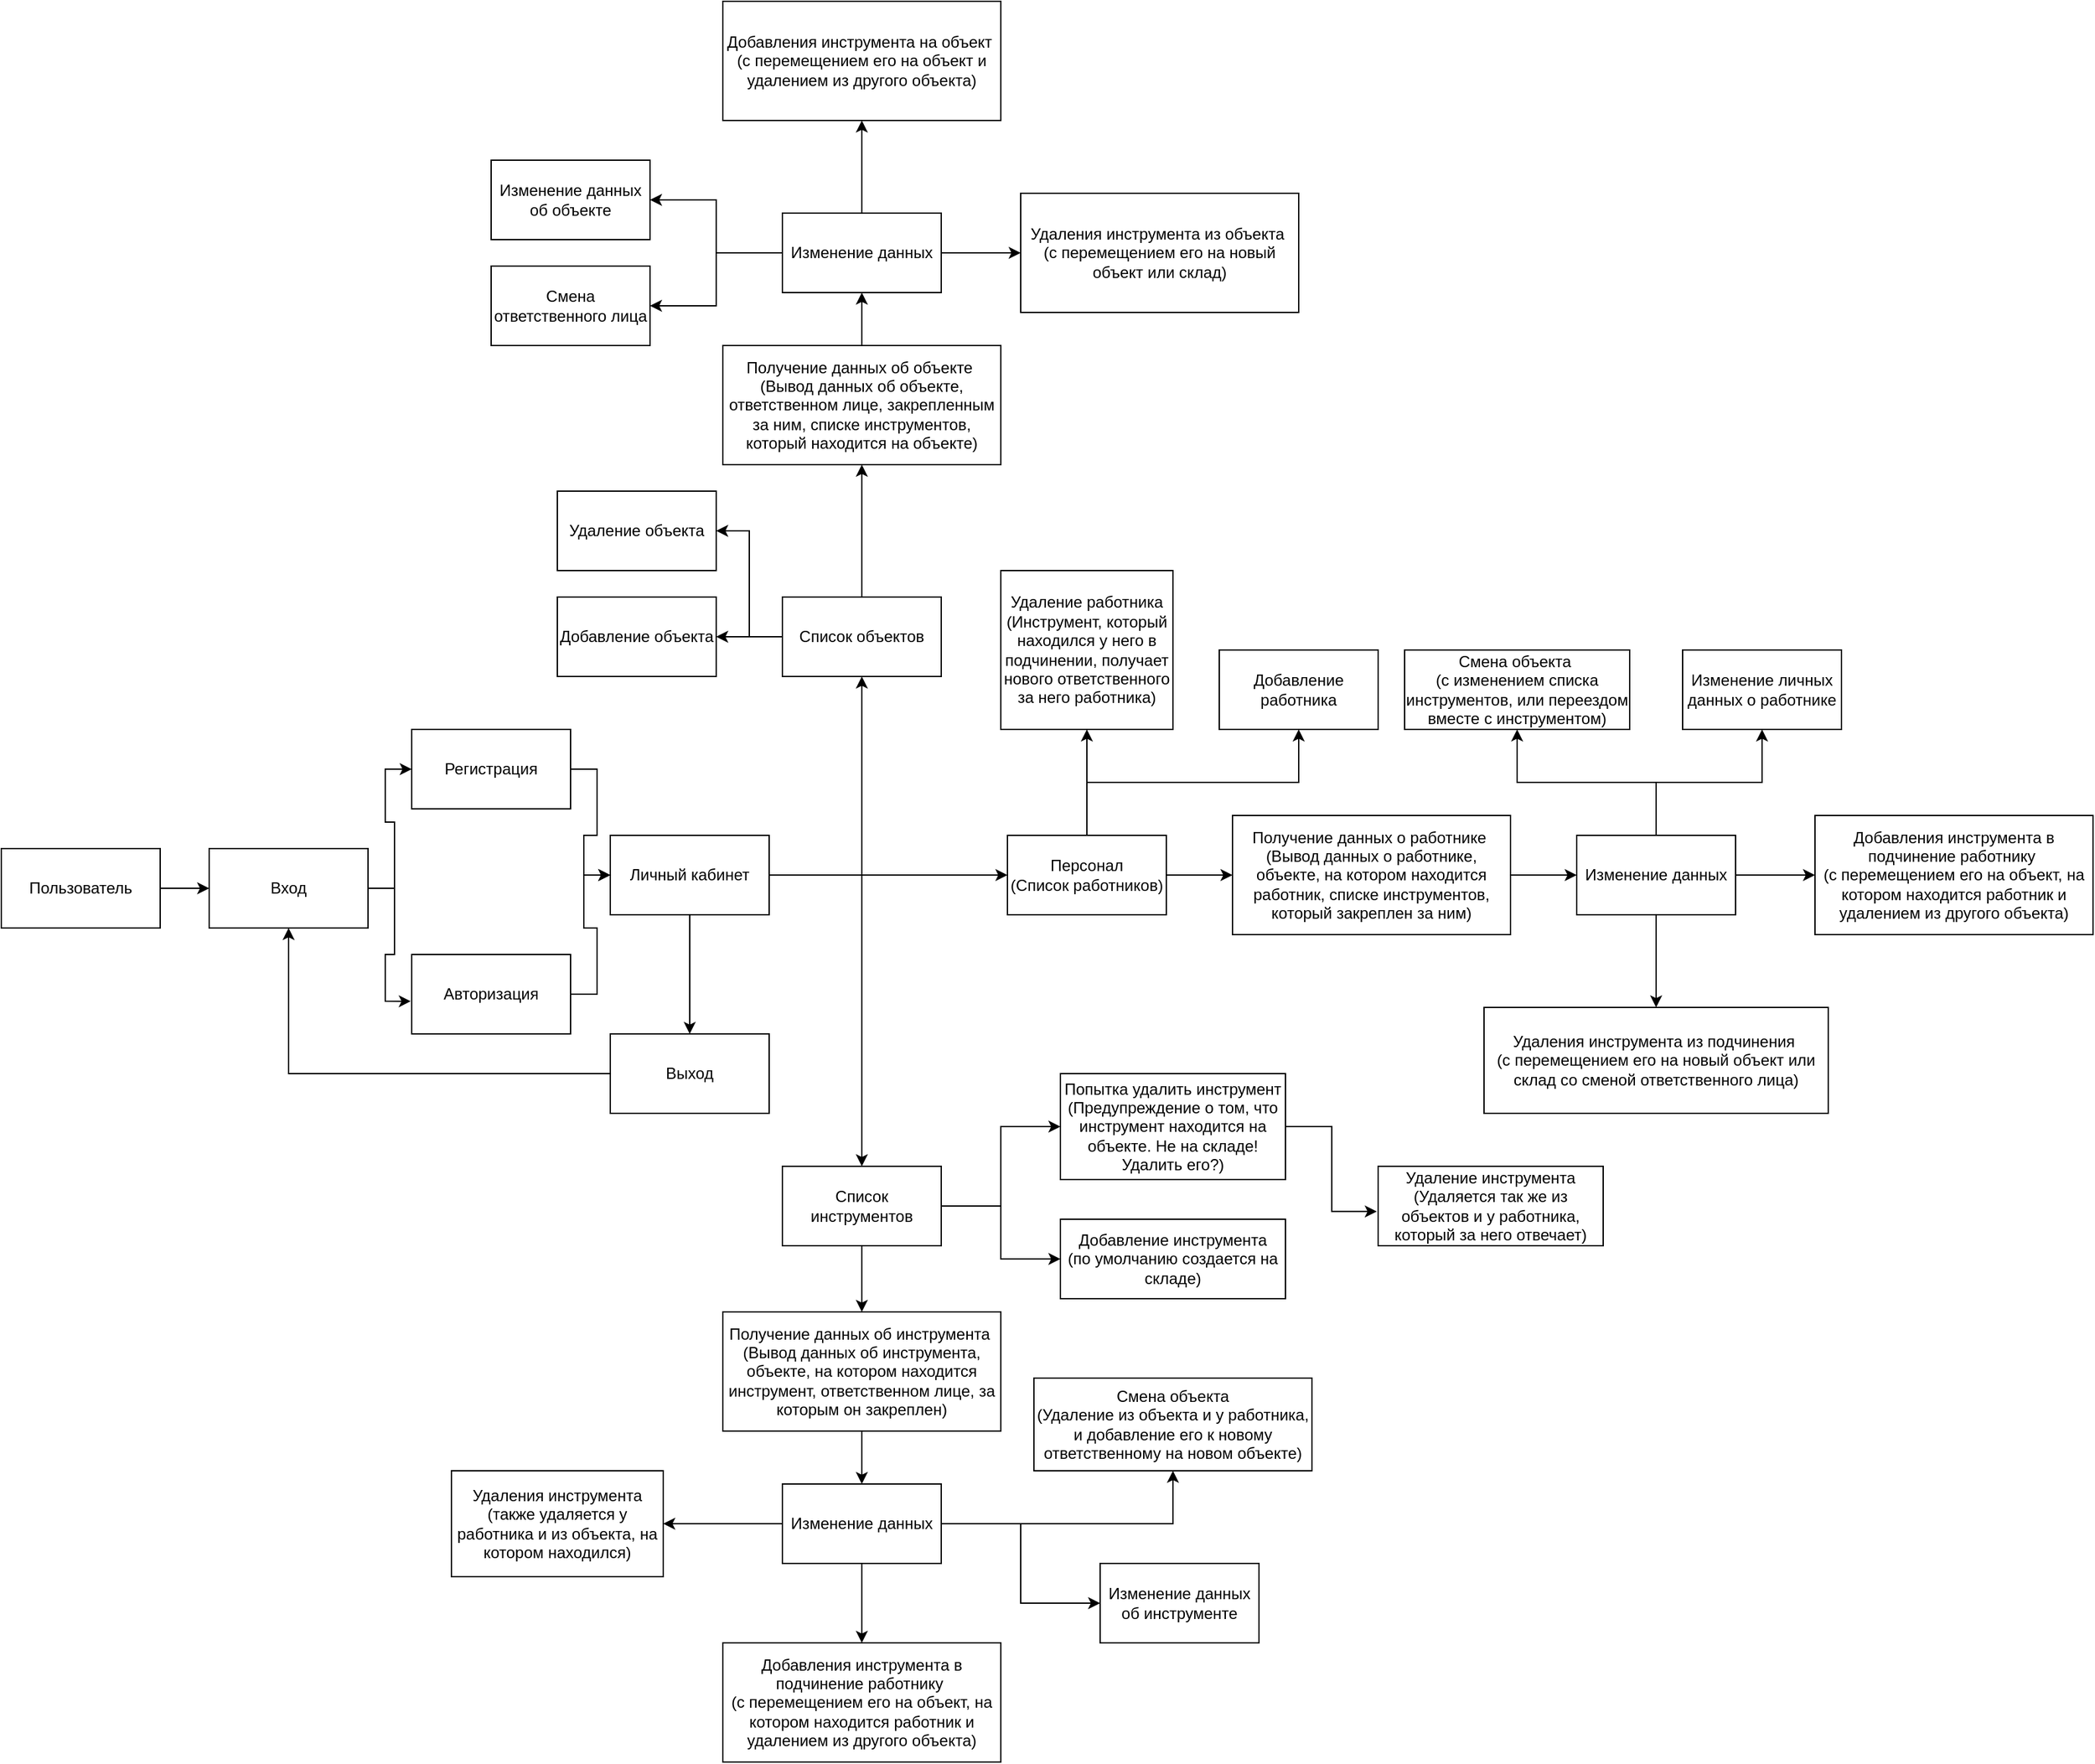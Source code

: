 <mxfile version="24.2.5" type="device">
  <diagram name="Страница — 1" id="pXBRPbK-wIGQVWEpCZlB">
    <mxGraphModel dx="523" dy="1563" grid="1" gridSize="10" guides="1" tooltips="1" connect="1" arrows="1" fold="1" page="1" pageScale="1" pageWidth="827" pageHeight="1169" math="0" shadow="0">
      <root>
        <mxCell id="0" />
        <mxCell id="1" parent="0" />
        <mxCell id="KcIgnMJ5EYXVW8Tdl9T5-3" style="edgeStyle=orthogonalEdgeStyle;rounded=0;orthogonalLoop=1;jettySize=auto;html=1;entryX=0;entryY=0.5;entryDx=0;entryDy=0;" parent="1" source="KcIgnMJ5EYXVW8Tdl9T5-1" target="KcIgnMJ5EYXVW8Tdl9T5-2" edge="1">
          <mxGeometry relative="1" as="geometry" />
        </mxCell>
        <mxCell id="KcIgnMJ5EYXVW8Tdl9T5-1" value="Пользователь" style="rounded=0;whiteSpace=wrap;html=1;" parent="1" vertex="1">
          <mxGeometry x="670" y="350" width="120" height="60" as="geometry" />
        </mxCell>
        <mxCell id="KcIgnMJ5EYXVW8Tdl9T5-7" style="edgeStyle=orthogonalEdgeStyle;rounded=0;orthogonalLoop=1;jettySize=auto;html=1;entryX=0;entryY=0.5;entryDx=0;entryDy=0;" parent="1" source="KcIgnMJ5EYXVW8Tdl9T5-2" target="KcIgnMJ5EYXVW8Tdl9T5-4" edge="1">
          <mxGeometry relative="1" as="geometry" />
        </mxCell>
        <mxCell id="KcIgnMJ5EYXVW8Tdl9T5-2" value="Вход" style="rounded=0;whiteSpace=wrap;html=1;" parent="1" vertex="1">
          <mxGeometry x="827" y="350" width="120" height="60" as="geometry" />
        </mxCell>
        <mxCell id="KcIgnMJ5EYXVW8Tdl9T5-9" style="edgeStyle=orthogonalEdgeStyle;rounded=0;orthogonalLoop=1;jettySize=auto;html=1;entryX=0;entryY=0.5;entryDx=0;entryDy=0;" parent="1" source="KcIgnMJ5EYXVW8Tdl9T5-4" target="KcIgnMJ5EYXVW8Tdl9T5-8" edge="1">
          <mxGeometry relative="1" as="geometry" />
        </mxCell>
        <mxCell id="KcIgnMJ5EYXVW8Tdl9T5-4" value="Регистрация" style="rounded=0;whiteSpace=wrap;html=1;" parent="1" vertex="1">
          <mxGeometry x="980" y="260" width="120" height="60" as="geometry" />
        </mxCell>
        <mxCell id="KcIgnMJ5EYXVW8Tdl9T5-10" style="edgeStyle=orthogonalEdgeStyle;rounded=0;orthogonalLoop=1;jettySize=auto;html=1;entryX=0;entryY=0.5;entryDx=0;entryDy=0;" parent="1" source="KcIgnMJ5EYXVW8Tdl9T5-5" target="KcIgnMJ5EYXVW8Tdl9T5-8" edge="1">
          <mxGeometry relative="1" as="geometry" />
        </mxCell>
        <mxCell id="KcIgnMJ5EYXVW8Tdl9T5-5" value="Авторизация" style="rounded=0;whiteSpace=wrap;html=1;" parent="1" vertex="1">
          <mxGeometry x="980" y="430" width="120" height="60" as="geometry" />
        </mxCell>
        <mxCell id="KcIgnMJ5EYXVW8Tdl9T5-6" style="edgeStyle=orthogonalEdgeStyle;rounded=0;orthogonalLoop=1;jettySize=auto;html=1;entryX=-0.006;entryY=0.589;entryDx=0;entryDy=0;entryPerimeter=0;" parent="1" source="KcIgnMJ5EYXVW8Tdl9T5-2" target="KcIgnMJ5EYXVW8Tdl9T5-5" edge="1">
          <mxGeometry relative="1" as="geometry" />
        </mxCell>
        <mxCell id="KcIgnMJ5EYXVW8Tdl9T5-12" style="edgeStyle=orthogonalEdgeStyle;rounded=0;orthogonalLoop=1;jettySize=auto;html=1;entryX=0.5;entryY=0;entryDx=0;entryDy=0;" parent="1" source="KcIgnMJ5EYXVW8Tdl9T5-8" target="KcIgnMJ5EYXVW8Tdl9T5-11" edge="1">
          <mxGeometry relative="1" as="geometry" />
        </mxCell>
        <mxCell id="KcIgnMJ5EYXVW8Tdl9T5-18" style="edgeStyle=orthogonalEdgeStyle;rounded=0;orthogonalLoop=1;jettySize=auto;html=1;entryX=0;entryY=0.5;entryDx=0;entryDy=0;" parent="1" source="KcIgnMJ5EYXVW8Tdl9T5-8" target="KcIgnMJ5EYXVW8Tdl9T5-15" edge="1">
          <mxGeometry relative="1" as="geometry" />
        </mxCell>
        <mxCell id="KcIgnMJ5EYXVW8Tdl9T5-19" style="edgeStyle=orthogonalEdgeStyle;rounded=0;orthogonalLoop=1;jettySize=auto;html=1;entryX=0.5;entryY=0;entryDx=0;entryDy=0;" parent="1" source="KcIgnMJ5EYXVW8Tdl9T5-8" target="KcIgnMJ5EYXVW8Tdl9T5-16" edge="1">
          <mxGeometry relative="1" as="geometry" />
        </mxCell>
        <mxCell id="KcIgnMJ5EYXVW8Tdl9T5-8" value="Личный кабинет" style="rounded=0;whiteSpace=wrap;html=1;" parent="1" vertex="1">
          <mxGeometry x="1130" y="340" width="120" height="60" as="geometry" />
        </mxCell>
        <mxCell id="KcIgnMJ5EYXVW8Tdl9T5-13" style="edgeStyle=orthogonalEdgeStyle;rounded=0;orthogonalLoop=1;jettySize=auto;html=1;entryX=0.5;entryY=1;entryDx=0;entryDy=0;" parent="1" source="KcIgnMJ5EYXVW8Tdl9T5-11" target="KcIgnMJ5EYXVW8Tdl9T5-2" edge="1">
          <mxGeometry relative="1" as="geometry" />
        </mxCell>
        <mxCell id="KcIgnMJ5EYXVW8Tdl9T5-11" value="Выход" style="rounded=0;whiteSpace=wrap;html=1;" parent="1" vertex="1">
          <mxGeometry x="1130" y="490" width="120" height="60" as="geometry" />
        </mxCell>
        <mxCell id="KcIgnMJ5EYXVW8Tdl9T5-23" style="edgeStyle=orthogonalEdgeStyle;rounded=0;orthogonalLoop=1;jettySize=auto;html=1;entryX=1;entryY=0.5;entryDx=0;entryDy=0;" parent="1" source="KcIgnMJ5EYXVW8Tdl9T5-14" target="KcIgnMJ5EYXVW8Tdl9T5-20" edge="1">
          <mxGeometry relative="1" as="geometry" />
        </mxCell>
        <mxCell id="KcIgnMJ5EYXVW8Tdl9T5-24" style="edgeStyle=orthogonalEdgeStyle;rounded=0;orthogonalLoop=1;jettySize=auto;html=1;entryX=1;entryY=0.5;entryDx=0;entryDy=0;" parent="1" source="KcIgnMJ5EYXVW8Tdl9T5-14" target="KcIgnMJ5EYXVW8Tdl9T5-22" edge="1">
          <mxGeometry relative="1" as="geometry" />
        </mxCell>
        <mxCell id="KcIgnMJ5EYXVW8Tdl9T5-25" style="edgeStyle=orthogonalEdgeStyle;rounded=0;orthogonalLoop=1;jettySize=auto;html=1;entryX=0.5;entryY=1;entryDx=0;entryDy=0;" parent="1" source="KcIgnMJ5EYXVW8Tdl9T5-14" target="KcIgnMJ5EYXVW8Tdl9T5-21" edge="1">
          <mxGeometry relative="1" as="geometry" />
        </mxCell>
        <mxCell id="KcIgnMJ5EYXVW8Tdl9T5-14" value="Список объектов" style="rounded=0;whiteSpace=wrap;html=1;" parent="1" vertex="1">
          <mxGeometry x="1260" y="160" width="120" height="60" as="geometry" />
        </mxCell>
        <mxCell id="KcIgnMJ5EYXVW8Tdl9T5-47" style="edgeStyle=orthogonalEdgeStyle;rounded=0;orthogonalLoop=1;jettySize=auto;html=1;entryX=0;entryY=0.5;entryDx=0;entryDy=0;" parent="1" source="KcIgnMJ5EYXVW8Tdl9T5-15" target="KcIgnMJ5EYXVW8Tdl9T5-37" edge="1">
          <mxGeometry relative="1" as="geometry" />
        </mxCell>
        <mxCell id="KcIgnMJ5EYXVW8Tdl9T5-64" style="edgeStyle=orthogonalEdgeStyle;rounded=0;orthogonalLoop=1;jettySize=auto;html=1;entryX=0.5;entryY=1;entryDx=0;entryDy=0;" parent="1" source="KcIgnMJ5EYXVW8Tdl9T5-15" target="KcIgnMJ5EYXVW8Tdl9T5-63" edge="1">
          <mxGeometry relative="1" as="geometry" />
        </mxCell>
        <mxCell id="KcIgnMJ5EYXVW8Tdl9T5-65" style="edgeStyle=orthogonalEdgeStyle;rounded=0;orthogonalLoop=1;jettySize=auto;html=1;entryX=0.5;entryY=1;entryDx=0;entryDy=0;exitX=0.5;exitY=0;exitDx=0;exitDy=0;" parent="1" source="KcIgnMJ5EYXVW8Tdl9T5-15" target="KcIgnMJ5EYXVW8Tdl9T5-62" edge="1">
          <mxGeometry relative="1" as="geometry" />
        </mxCell>
        <mxCell id="KcIgnMJ5EYXVW8Tdl9T5-15" value="Персонал&lt;br&gt;(Список работников)" style="rounded=0;whiteSpace=wrap;html=1;" parent="1" vertex="1">
          <mxGeometry x="1430" y="340" width="120" height="60" as="geometry" />
        </mxCell>
        <mxCell id="KcIgnMJ5EYXVW8Tdl9T5-61" style="edgeStyle=orthogonalEdgeStyle;rounded=0;orthogonalLoop=1;jettySize=auto;html=1;entryX=0.5;entryY=0;entryDx=0;entryDy=0;" parent="1" source="KcIgnMJ5EYXVW8Tdl9T5-16" target="KcIgnMJ5EYXVW8Tdl9T5-51" edge="1">
          <mxGeometry relative="1" as="geometry" />
        </mxCell>
        <mxCell id="KcIgnMJ5EYXVW8Tdl9T5-68" style="edgeStyle=orthogonalEdgeStyle;rounded=0;orthogonalLoop=1;jettySize=auto;html=1;entryX=0;entryY=0.5;entryDx=0;entryDy=0;" parent="1" source="KcIgnMJ5EYXVW8Tdl9T5-16" target="KcIgnMJ5EYXVW8Tdl9T5-67" edge="1">
          <mxGeometry relative="1" as="geometry" />
        </mxCell>
        <mxCell id="KcIgnMJ5EYXVW8Tdl9T5-69" style="edgeStyle=orthogonalEdgeStyle;rounded=0;orthogonalLoop=1;jettySize=auto;html=1;entryX=0;entryY=0.5;entryDx=0;entryDy=0;" parent="1" source="KcIgnMJ5EYXVW8Tdl9T5-16" target="KcIgnMJ5EYXVW8Tdl9T5-66" edge="1">
          <mxGeometry relative="1" as="geometry" />
        </mxCell>
        <mxCell id="KcIgnMJ5EYXVW8Tdl9T5-16" value="Список инструментов" style="rounded=0;whiteSpace=wrap;html=1;" parent="1" vertex="1">
          <mxGeometry x="1260" y="590" width="120" height="60" as="geometry" />
        </mxCell>
        <mxCell id="KcIgnMJ5EYXVW8Tdl9T5-17" style="edgeStyle=orthogonalEdgeStyle;rounded=0;orthogonalLoop=1;jettySize=auto;html=1;entryX=0.5;entryY=1;entryDx=0;entryDy=0;" parent="1" source="KcIgnMJ5EYXVW8Tdl9T5-8" target="KcIgnMJ5EYXVW8Tdl9T5-14" edge="1">
          <mxGeometry relative="1" as="geometry" />
        </mxCell>
        <mxCell id="KcIgnMJ5EYXVW8Tdl9T5-20" value="Добавление объекта" style="rounded=0;whiteSpace=wrap;html=1;" parent="1" vertex="1">
          <mxGeometry x="1090" y="160" width="120" height="60" as="geometry" />
        </mxCell>
        <mxCell id="KcIgnMJ5EYXVW8Tdl9T5-28" style="edgeStyle=orthogonalEdgeStyle;rounded=0;orthogonalLoop=1;jettySize=auto;html=1;entryX=0.5;entryY=1;entryDx=0;entryDy=0;" parent="1" source="KcIgnMJ5EYXVW8Tdl9T5-21" target="KcIgnMJ5EYXVW8Tdl9T5-27" edge="1">
          <mxGeometry relative="1" as="geometry" />
        </mxCell>
        <mxCell id="KcIgnMJ5EYXVW8Tdl9T5-21" value="Получение данных об объекте&amp;nbsp;&lt;div&gt;(Вывод данных об объекте, ответственном лице, закрепленным за ним, списке инструментов, который находится на объекте)&lt;/div&gt;" style="rounded=0;whiteSpace=wrap;html=1;" parent="1" vertex="1">
          <mxGeometry x="1215" y="-30" width="210" height="90" as="geometry" />
        </mxCell>
        <mxCell id="KcIgnMJ5EYXVW8Tdl9T5-22" value="Удаление объекта" style="rounded=0;whiteSpace=wrap;html=1;" parent="1" vertex="1">
          <mxGeometry x="1090" y="80" width="120" height="60" as="geometry" />
        </mxCell>
        <mxCell id="KcIgnMJ5EYXVW8Tdl9T5-26" value="Добавления инструмента на объект&amp;nbsp;&lt;div&gt;(с перемещением его на объект и удалением из другого объекта)&lt;/div&gt;" style="rounded=0;whiteSpace=wrap;html=1;" parent="1" vertex="1">
          <mxGeometry x="1215" y="-290" width="210" height="90" as="geometry" />
        </mxCell>
        <mxCell id="KcIgnMJ5EYXVW8Tdl9T5-29" style="edgeStyle=orthogonalEdgeStyle;rounded=0;orthogonalLoop=1;jettySize=auto;html=1;entryX=0.5;entryY=1;entryDx=0;entryDy=0;" parent="1" source="KcIgnMJ5EYXVW8Tdl9T5-27" target="KcIgnMJ5EYXVW8Tdl9T5-26" edge="1">
          <mxGeometry relative="1" as="geometry" />
        </mxCell>
        <mxCell id="KcIgnMJ5EYXVW8Tdl9T5-31" style="edgeStyle=orthogonalEdgeStyle;rounded=0;orthogonalLoop=1;jettySize=auto;html=1;entryX=0;entryY=0.5;entryDx=0;entryDy=0;" parent="1" source="KcIgnMJ5EYXVW8Tdl9T5-27" target="KcIgnMJ5EYXVW8Tdl9T5-30" edge="1">
          <mxGeometry relative="1" as="geometry" />
        </mxCell>
        <mxCell id="KcIgnMJ5EYXVW8Tdl9T5-34" style="edgeStyle=orthogonalEdgeStyle;rounded=0;orthogonalLoop=1;jettySize=auto;html=1;entryX=1;entryY=0.5;entryDx=0;entryDy=0;" parent="1" source="KcIgnMJ5EYXVW8Tdl9T5-27" target="KcIgnMJ5EYXVW8Tdl9T5-33" edge="1">
          <mxGeometry relative="1" as="geometry" />
        </mxCell>
        <mxCell id="KcIgnMJ5EYXVW8Tdl9T5-35" style="edgeStyle=orthogonalEdgeStyle;rounded=0;orthogonalLoop=1;jettySize=auto;html=1;entryX=1;entryY=0.5;entryDx=0;entryDy=0;" parent="1" source="KcIgnMJ5EYXVW8Tdl9T5-27" target="KcIgnMJ5EYXVW8Tdl9T5-32" edge="1">
          <mxGeometry relative="1" as="geometry" />
        </mxCell>
        <mxCell id="KcIgnMJ5EYXVW8Tdl9T5-27" value="Изменение данных" style="rounded=0;whiteSpace=wrap;html=1;" parent="1" vertex="1">
          <mxGeometry x="1260" y="-130" width="120" height="60" as="geometry" />
        </mxCell>
        <mxCell id="KcIgnMJ5EYXVW8Tdl9T5-30" value="Удаления инструмента из объекта&amp;nbsp;&lt;div&gt;(с перемещением его на новый объект или склад)&lt;/div&gt;" style="rounded=0;whiteSpace=wrap;html=1;" parent="1" vertex="1">
          <mxGeometry x="1440" y="-145" width="210" height="90" as="geometry" />
        </mxCell>
        <mxCell id="KcIgnMJ5EYXVW8Tdl9T5-32" value="Смена ответственного лица" style="rounded=0;whiteSpace=wrap;html=1;" parent="1" vertex="1">
          <mxGeometry x="1040" y="-90" width="120" height="60" as="geometry" />
        </mxCell>
        <mxCell id="KcIgnMJ5EYXVW8Tdl9T5-33" value="Изменение данных об объекте" style="rounded=0;whiteSpace=wrap;html=1;" parent="1" vertex="1">
          <mxGeometry x="1040" y="-170" width="120" height="60" as="geometry" />
        </mxCell>
        <mxCell id="KcIgnMJ5EYXVW8Tdl9T5-36" style="edgeStyle=orthogonalEdgeStyle;rounded=0;orthogonalLoop=1;jettySize=auto;html=1;entryX=0;entryY=0.5;entryDx=0;entryDy=0;exitX=1;exitY=0.5;exitDx=0;exitDy=0;" parent="1" source="KcIgnMJ5EYXVW8Tdl9T5-37" target="KcIgnMJ5EYXVW8Tdl9T5-43" edge="1">
          <mxGeometry relative="1" as="geometry" />
        </mxCell>
        <mxCell id="KcIgnMJ5EYXVW8Tdl9T5-37" value="Получение данных о работнике&amp;nbsp;&lt;div&gt;(Вывод данных о работнике, объекте, на котором находится работник, списке инструментов, который закреплен за ним)&lt;/div&gt;" style="rounded=0;whiteSpace=wrap;html=1;" parent="1" vertex="1">
          <mxGeometry x="1600" y="325" width="210" height="90" as="geometry" />
        </mxCell>
        <mxCell id="KcIgnMJ5EYXVW8Tdl9T5-38" value="Добавления инструмента в подчинение работнику&amp;nbsp;&lt;div&gt;(с перемещением его на объект, на котором находится работник и удалением из другого объекта)&lt;/div&gt;" style="rounded=0;whiteSpace=wrap;html=1;" parent="1" vertex="1">
          <mxGeometry x="2040" y="325" width="210" height="90" as="geometry" />
        </mxCell>
        <mxCell id="KcIgnMJ5EYXVW8Tdl9T5-39" style="edgeStyle=orthogonalEdgeStyle;rounded=0;orthogonalLoop=1;jettySize=auto;html=1;entryX=0;entryY=0.5;entryDx=0;entryDy=0;" parent="1" source="KcIgnMJ5EYXVW8Tdl9T5-43" target="KcIgnMJ5EYXVW8Tdl9T5-38" edge="1">
          <mxGeometry relative="1" as="geometry" />
        </mxCell>
        <mxCell id="KcIgnMJ5EYXVW8Tdl9T5-40" style="edgeStyle=orthogonalEdgeStyle;rounded=0;orthogonalLoop=1;jettySize=auto;html=1;entryX=0.5;entryY=0;entryDx=0;entryDy=0;" parent="1" source="KcIgnMJ5EYXVW8Tdl9T5-43" target="KcIgnMJ5EYXVW8Tdl9T5-44" edge="1">
          <mxGeometry relative="1" as="geometry" />
        </mxCell>
        <mxCell id="KcIgnMJ5EYXVW8Tdl9T5-41" style="edgeStyle=orthogonalEdgeStyle;rounded=0;orthogonalLoop=1;jettySize=auto;html=1;entryX=0.5;entryY=1;entryDx=0;entryDy=0;" parent="1" source="KcIgnMJ5EYXVW8Tdl9T5-43" target="KcIgnMJ5EYXVW8Tdl9T5-46" edge="1">
          <mxGeometry relative="1" as="geometry" />
        </mxCell>
        <mxCell id="KcIgnMJ5EYXVW8Tdl9T5-49" style="edgeStyle=orthogonalEdgeStyle;rounded=0;orthogonalLoop=1;jettySize=auto;html=1;entryX=0.5;entryY=1;entryDx=0;entryDy=0;" parent="1" source="KcIgnMJ5EYXVW8Tdl9T5-43" target="KcIgnMJ5EYXVW8Tdl9T5-48" edge="1">
          <mxGeometry relative="1" as="geometry" />
        </mxCell>
        <mxCell id="KcIgnMJ5EYXVW8Tdl9T5-43" value="Изменение данных" style="rounded=0;whiteSpace=wrap;html=1;" parent="1" vertex="1">
          <mxGeometry x="1860" y="340" width="120" height="60" as="geometry" />
        </mxCell>
        <mxCell id="KcIgnMJ5EYXVW8Tdl9T5-44" value="Удаления инструмента из подчинения&amp;nbsp;&lt;div&gt;(с перемещением его на новый объект или склад со сменой ответственного лица)&lt;/div&gt;" style="rounded=0;whiteSpace=wrap;html=1;" parent="1" vertex="1">
          <mxGeometry x="1790" y="470" width="260" height="80" as="geometry" />
        </mxCell>
        <mxCell id="KcIgnMJ5EYXVW8Tdl9T5-46" value="Изменение личных данных о работнике" style="rounded=0;whiteSpace=wrap;html=1;" parent="1" vertex="1">
          <mxGeometry x="1940" y="200" width="120" height="60" as="geometry" />
        </mxCell>
        <mxCell id="KcIgnMJ5EYXVW8Tdl9T5-48" value="Смена объекта&amp;nbsp;&lt;br&gt;(с изменением списка инструментов, или переездом вместе с инструментом)" style="rounded=0;whiteSpace=wrap;html=1;" parent="1" vertex="1">
          <mxGeometry x="1730" y="200" width="170" height="60" as="geometry" />
        </mxCell>
        <mxCell id="KcIgnMJ5EYXVW8Tdl9T5-50" style="edgeStyle=orthogonalEdgeStyle;rounded=0;orthogonalLoop=1;jettySize=auto;html=1;entryX=0.5;entryY=0;entryDx=0;entryDy=0;exitX=0.5;exitY=1;exitDx=0;exitDy=0;" parent="1" source="KcIgnMJ5EYXVW8Tdl9T5-51" target="KcIgnMJ5EYXVW8Tdl9T5-57" edge="1">
          <mxGeometry relative="1" as="geometry" />
        </mxCell>
        <mxCell id="KcIgnMJ5EYXVW8Tdl9T5-51" value="Получение данных об инструмента&amp;nbsp;&lt;div&gt;(Вывод данных об инструмента, объекте, на котором находится инструмент, ответственном лице, за которым он закреплен)&lt;/div&gt;" style="rounded=0;whiteSpace=wrap;html=1;" parent="1" vertex="1">
          <mxGeometry x="1215" y="700" width="210" height="90" as="geometry" />
        </mxCell>
        <mxCell id="KcIgnMJ5EYXVW8Tdl9T5-52" value="Добавления инструмента в подчинение работнику&amp;nbsp;&lt;div&gt;(с перемещением его на объект, на котором находится работник и удалением из другого объекта)&lt;/div&gt;" style="rounded=0;whiteSpace=wrap;html=1;" parent="1" vertex="1">
          <mxGeometry x="1215" y="950" width="210" height="90" as="geometry" />
        </mxCell>
        <mxCell id="KcIgnMJ5EYXVW8Tdl9T5-53" style="edgeStyle=orthogonalEdgeStyle;rounded=0;orthogonalLoop=1;jettySize=auto;html=1;entryX=0.5;entryY=0;entryDx=0;entryDy=0;" parent="1" source="KcIgnMJ5EYXVW8Tdl9T5-57" target="KcIgnMJ5EYXVW8Tdl9T5-52" edge="1">
          <mxGeometry relative="1" as="geometry" />
        </mxCell>
        <mxCell id="KcIgnMJ5EYXVW8Tdl9T5-54" style="edgeStyle=orthogonalEdgeStyle;rounded=0;orthogonalLoop=1;jettySize=auto;html=1;entryX=1;entryY=0.5;entryDx=0;entryDy=0;" parent="1" source="KcIgnMJ5EYXVW8Tdl9T5-57" target="KcIgnMJ5EYXVW8Tdl9T5-58" edge="1">
          <mxGeometry relative="1" as="geometry" />
        </mxCell>
        <mxCell id="KcIgnMJ5EYXVW8Tdl9T5-55" style="edgeStyle=orthogonalEdgeStyle;rounded=0;orthogonalLoop=1;jettySize=auto;html=1;entryX=0;entryY=0.5;entryDx=0;entryDy=0;" parent="1" source="KcIgnMJ5EYXVW8Tdl9T5-57" target="KcIgnMJ5EYXVW8Tdl9T5-59" edge="1">
          <mxGeometry relative="1" as="geometry" />
        </mxCell>
        <mxCell id="KcIgnMJ5EYXVW8Tdl9T5-56" style="edgeStyle=orthogonalEdgeStyle;rounded=0;orthogonalLoop=1;jettySize=auto;html=1;entryX=0.5;entryY=1;entryDx=0;entryDy=0;" parent="1" source="KcIgnMJ5EYXVW8Tdl9T5-57" target="KcIgnMJ5EYXVW8Tdl9T5-60" edge="1">
          <mxGeometry relative="1" as="geometry" />
        </mxCell>
        <mxCell id="KcIgnMJ5EYXVW8Tdl9T5-57" value="Изменение данных" style="rounded=0;whiteSpace=wrap;html=1;" parent="1" vertex="1">
          <mxGeometry x="1260" y="830" width="120" height="60" as="geometry" />
        </mxCell>
        <mxCell id="KcIgnMJ5EYXVW8Tdl9T5-58" value="Удаления инструмента&lt;div&gt;(также удаляется у работника и из объекта, на котором находился)&lt;/div&gt;" style="rounded=0;whiteSpace=wrap;html=1;" parent="1" vertex="1">
          <mxGeometry x="1010" y="820" width="160" height="80" as="geometry" />
        </mxCell>
        <mxCell id="KcIgnMJ5EYXVW8Tdl9T5-59" value="Изменение данных об инструменте" style="rounded=0;whiteSpace=wrap;html=1;" parent="1" vertex="1">
          <mxGeometry x="1500" y="890" width="120" height="60" as="geometry" />
        </mxCell>
        <mxCell id="KcIgnMJ5EYXVW8Tdl9T5-60" value="Смена объекта&lt;div&gt;&lt;span style=&quot;background-color: initial;&quot;&gt;(Удаление из объекта и у работника, и добавление его к новому ответственному на новом объекте)&lt;/span&gt;&lt;/div&gt;" style="rounded=0;whiteSpace=wrap;html=1;" parent="1" vertex="1">
          <mxGeometry x="1450" y="750" width="210" height="70" as="geometry" />
        </mxCell>
        <mxCell id="KcIgnMJ5EYXVW8Tdl9T5-62" value="Добавление работника" style="rounded=0;whiteSpace=wrap;html=1;" parent="1" vertex="1">
          <mxGeometry x="1590" y="200" width="120" height="60" as="geometry" />
        </mxCell>
        <mxCell id="KcIgnMJ5EYXVW8Tdl9T5-63" value="Удаление работника&lt;div&gt;(Инструмент, который находился у него в подчинении, получает нового ответственного за него работника)&lt;/div&gt;" style="rounded=0;whiteSpace=wrap;html=1;" parent="1" vertex="1">
          <mxGeometry x="1425" y="140" width="130" height="120" as="geometry" />
        </mxCell>
        <mxCell id="KcIgnMJ5EYXVW8Tdl9T5-66" value="Добавление инструмента&lt;br&gt;(по умолчанию создается на складе)" style="rounded=0;whiteSpace=wrap;html=1;" parent="1" vertex="1">
          <mxGeometry x="1470" y="630" width="170" height="60" as="geometry" />
        </mxCell>
        <mxCell id="KcIgnMJ5EYXVW8Tdl9T5-67" value="&lt;div&gt;Попытка удалить инструмент (Предупреждение о том, что инструмент находится на объекте. Не на складе!&lt;/div&gt;&lt;div&gt;Удалить его?)&lt;/div&gt;" style="rounded=0;whiteSpace=wrap;html=1;" parent="1" vertex="1">
          <mxGeometry x="1470" y="520" width="170" height="80" as="geometry" />
        </mxCell>
        <mxCell id="VqT05KvHxKJQ9wnNMlr1-1" value="Удаление инструмента&lt;div&gt;(Удаляется так же из объектов и у работника, который за него отвечает)&lt;/div&gt;" style="rounded=0;whiteSpace=wrap;html=1;" vertex="1" parent="1">
          <mxGeometry x="1710" y="590" width="170" height="60" as="geometry" />
        </mxCell>
        <mxCell id="VqT05KvHxKJQ9wnNMlr1-2" style="edgeStyle=orthogonalEdgeStyle;rounded=0;orthogonalLoop=1;jettySize=auto;html=1;entryX=-0.006;entryY=0.569;entryDx=0;entryDy=0;entryPerimeter=0;" edge="1" parent="1" source="KcIgnMJ5EYXVW8Tdl9T5-67" target="VqT05KvHxKJQ9wnNMlr1-1">
          <mxGeometry relative="1" as="geometry" />
        </mxCell>
      </root>
    </mxGraphModel>
  </diagram>
</mxfile>
